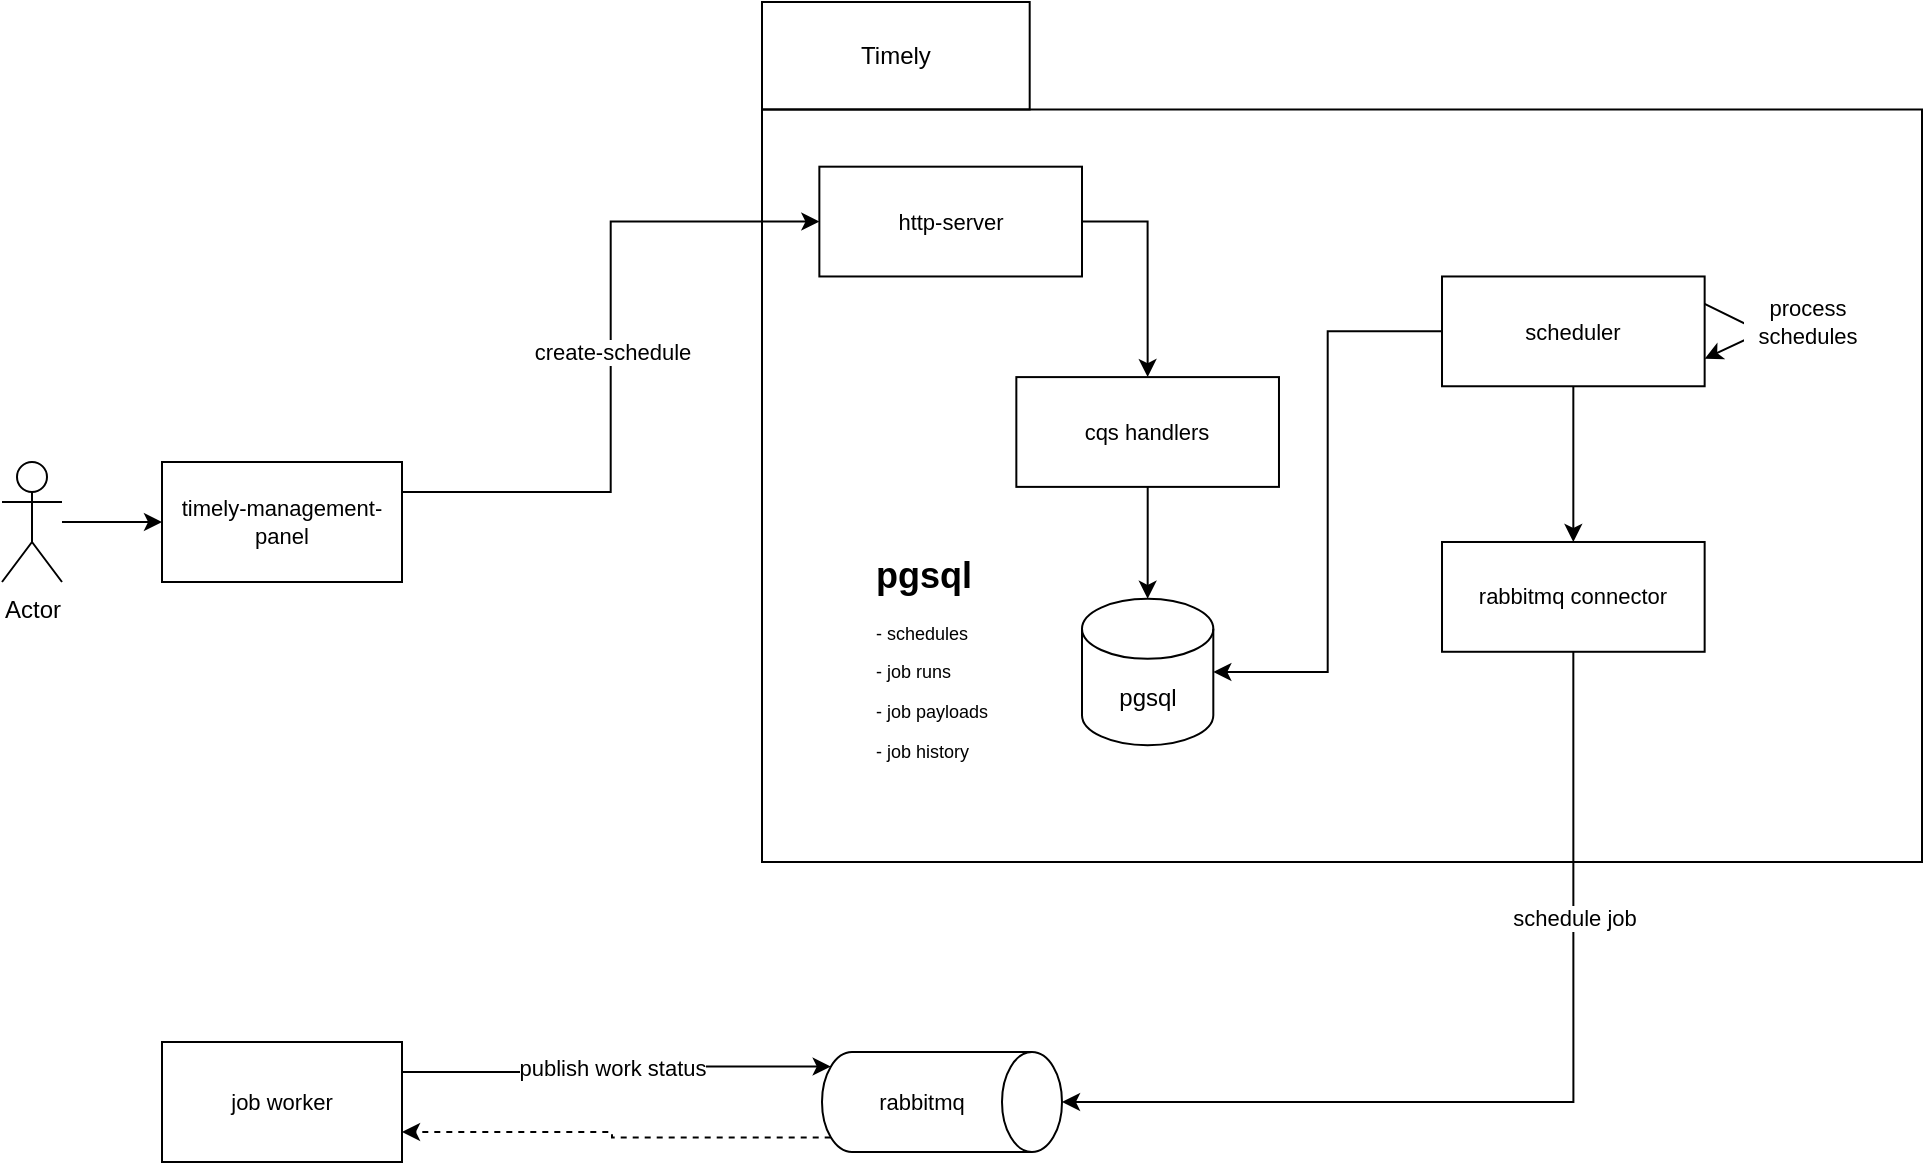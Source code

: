 <mxfile>
    <diagram id="3lQZYn48X0rW2t_yjUFa" name="Page-1">
        <mxGraphModel dx="1179" dy="786" grid="1" gridSize="10" guides="1" tooltips="1" connect="1" arrows="1" fold="1" page="1" pageScale="1" pageWidth="850" pageHeight="1100" math="0" shadow="0">
            <root>
                <mxCell id="0"/>
                <mxCell id="1" parent="0"/>
                <mxCell id="7" style="edgeStyle=orthogonalEdgeStyle;html=1;rounded=0;curved=0;entryX=0;entryY=0.5;entryDx=0;entryDy=0;exitX=1;exitY=0.25;exitDx=0;exitDy=0;" parent="1" source="2" target="11" edge="1">
                    <mxGeometry relative="1" as="geometry">
                        <mxPoint x="510" y="364.399" as="targetPoint"/>
                        <mxPoint x="370" y="359.999" as="sourcePoint"/>
                    </mxGeometry>
                </mxCell>
                <mxCell id="13" value="create-schedule" style="edgeLabel;html=1;align=center;verticalAlign=middle;resizable=0;points=[];" parent="7" vertex="1" connectable="0">
                    <mxGeometry x="0.017" relative="1" as="geometry">
                        <mxPoint as="offset"/>
                    </mxGeometry>
                </mxCell>
                <mxCell id="2" value="timely-management-panel" style="rounded=0;whiteSpace=wrap;html=1;fontSize=11;" parent="1" vertex="1">
                    <mxGeometry x="210" y="290" width="120" height="60" as="geometry"/>
                </mxCell>
                <mxCell id="6" style="edgeStyle=none;html=1;entryX=0;entryY=0.5;entryDx=0;entryDy=0;" parent="1" source="3" target="2" edge="1">
                    <mxGeometry relative="1" as="geometry"/>
                </mxCell>
                <mxCell id="3" value="Actor" style="shape=umlActor;verticalLabelPosition=bottom;verticalAlign=top;html=1;outlineConnect=0;" parent="1" vertex="1">
                    <mxGeometry x="130" y="290" width="30" height="60" as="geometry"/>
                </mxCell>
                <mxCell id="10" value="" style="group" parent="1" vertex="1" connectable="0">
                    <mxGeometry x="510" y="60" width="580" height="430" as="geometry"/>
                </mxCell>
                <mxCell id="8" value="" style="rounded=0;whiteSpace=wrap;html=1;fontSize=11;labelBackgroundColor=none;textOpacity=0;glass=0;fillColor=none;" parent="10" vertex="1">
                    <mxGeometry y="53.75" width="580" height="376.25" as="geometry"/>
                </mxCell>
                <mxCell id="9" value="Timely" style="text;html=1;align=center;verticalAlign=middle;whiteSpace=wrap;rounded=0;strokeColor=default;" parent="10" vertex="1">
                    <mxGeometry width="133.846" height="53.75" as="geometry"/>
                </mxCell>
                <mxCell id="11" value="http-server" style="rounded=0;whiteSpace=wrap;html=1;fontSize=11;" parent="10" vertex="1">
                    <mxGeometry x="28.68" y="82.34" width="131.321" height="54.894" as="geometry"/>
                </mxCell>
                <mxCell id="14" value="scheduler" style="rounded=0;whiteSpace=wrap;html=1;fontSize=11;" parent="10" vertex="1">
                    <mxGeometry x="340.005" y="137.234" width="131.321" height="54.894" as="geometry"/>
                </mxCell>
                <mxCell id="15" value="pgsql" style="shape=cylinder3;whiteSpace=wrap;html=1;boundedLbl=1;backgroundOutline=1;size=15;" parent="10" vertex="1">
                    <mxGeometry x="160.0" y="298.4" width="65.66" height="73.191" as="geometry"/>
                </mxCell>
                <mxCell id="16" style="edgeStyle=orthogonalEdgeStyle;html=1;entryX=0.5;entryY=0;entryDx=0;entryDy=0;rounded=0;curved=0;exitX=1;exitY=0.5;exitDx=0;exitDy=0;" parent="10" source="11" target="18" edge="1">
                    <mxGeometry relative="1" as="geometry"/>
                </mxCell>
                <mxCell id="17" style="edgeStyle=orthogonalEdgeStyle;shape=connector;curved=0;rounded=0;html=1;entryX=1;entryY=0.5;entryDx=0;entryDy=0;entryPerimeter=0;strokeColor=default;align=center;verticalAlign=middle;fontFamily=Helvetica;fontSize=11;fontColor=default;labelBackgroundColor=default;endArrow=classic;" parent="10" source="14" target="15" edge="1">
                    <mxGeometry relative="1" as="geometry"/>
                </mxCell>
                <mxCell id="18" value="cqs handlers" style="rounded=0;whiteSpace=wrap;html=1;fontSize=11;" parent="10" vertex="1">
                    <mxGeometry x="127.17" y="187.55" width="131.321" height="54.894" as="geometry"/>
                </mxCell>
                <mxCell id="19" style="edgeStyle=orthogonalEdgeStyle;shape=connector;curved=0;rounded=0;html=1;entryX=0.5;entryY=0;entryDx=0;entryDy=0;entryPerimeter=0;strokeColor=default;align=center;verticalAlign=middle;fontFamily=Helvetica;fontSize=11;fontColor=default;labelBackgroundColor=default;endArrow=classic;" parent="10" source="18" target="15" edge="1">
                    <mxGeometry relative="1" as="geometry"/>
                </mxCell>
                <mxCell id="36" value="rabbitmq connector" style="rounded=0;whiteSpace=wrap;html=1;fontSize=11;" parent="10" vertex="1">
                    <mxGeometry x="340.005" y="269.996" width="131.321" height="54.894" as="geometry"/>
                </mxCell>
                <mxCell id="37" style="edgeStyle=none;html=1;entryX=0.5;entryY=0;entryDx=0;entryDy=0;" edge="1" parent="10" source="14" target="36">
                    <mxGeometry relative="1" as="geometry"/>
                </mxCell>
                <mxCell id="45" style="edgeStyle=orthogonalEdgeStyle;shape=connector;rounded=0;html=1;exitX=1;exitY=0.25;exitDx=0;exitDy=0;entryX=1;entryY=0.75;entryDx=0;entryDy=0;strokeColor=default;align=center;verticalAlign=middle;fontFamily=Helvetica;fontSize=11;fontColor=default;labelBackgroundColor=default;endArrow=classic;" edge="1" parent="10" source="14" target="14">
                    <mxGeometry relative="1" as="geometry">
                        <Array as="points">
                            <mxPoint x="500" y="165"/>
                        </Array>
                    </mxGeometry>
                </mxCell>
                <mxCell id="46" value="process schedules" style="text;html=1;align=center;verticalAlign=middle;whiteSpace=wrap;rounded=0;fontFamily=Helvetica;fontSize=11;fontColor=default;labelBackgroundColor=default;" vertex="1" parent="10">
                    <mxGeometry x="489.996" y="146.383" width="65.66" height="27.447" as="geometry"/>
                </mxCell>
                <mxCell id="51" value="&lt;h1 style=&quot;margin-top: 0px;&quot;&gt;pgsql&lt;/h1&gt;&lt;p&gt;- schedules&lt;/p&gt;&lt;p&gt;- job runs&lt;/p&gt;&lt;p&gt;- job payloads&lt;/p&gt;&lt;p&gt;- job history&lt;/p&gt;" style="text;html=1;whiteSpace=wrap;overflow=hidden;rounded=0;fontFamily=Helvetica;fontSize=9;labelBackgroundColor=none;fillColor=none;" vertex="1" parent="10">
                    <mxGeometry x="55" y="270" width="105" height="130" as="geometry"/>
                </mxCell>
                <mxCell id="20" value="job worker" style="rounded=0;whiteSpace=wrap;html=1;fontSize=11;" parent="1" vertex="1">
                    <mxGeometry x="210" y="580" width="120" height="60" as="geometry"/>
                </mxCell>
                <mxCell id="24" value="" style="group" parent="1" vertex="1" connectable="0">
                    <mxGeometry x="540" y="585" width="120" height="50" as="geometry"/>
                </mxCell>
                <mxCell id="22" value="" style="shape=cylinder3;whiteSpace=wrap;html=1;boundedLbl=1;backgroundOutline=1;size=15;fontFamily=Helvetica;fontSize=11;fontColor=default;labelBackgroundColor=default;rotation=90;" parent="24" vertex="1">
                    <mxGeometry x="35" y="-35" width="50" height="120" as="geometry"/>
                </mxCell>
                <mxCell id="23" value="rabbitmq" style="text;html=1;align=center;verticalAlign=middle;whiteSpace=wrap;rounded=0;fontFamily=Helvetica;fontSize=11;fontColor=default;labelBackgroundColor=default;" parent="24" vertex="1">
                    <mxGeometry x="20" y="10" width="60" height="30" as="geometry"/>
                </mxCell>
                <mxCell id="40" style="edgeStyle=orthogonalEdgeStyle;html=1;entryX=0.5;entryY=0;entryDx=0;entryDy=0;entryPerimeter=0;rounded=0;exitX=0.5;exitY=1;exitDx=0;exitDy=0;" edge="1" parent="1" source="36" target="22">
                    <mxGeometry relative="1" as="geometry"/>
                </mxCell>
                <mxCell id="47" value="schedule job" style="edgeLabel;html=1;align=center;verticalAlign=middle;resizable=0;points=[];fontFamily=Helvetica;fontSize=11;fontColor=default;labelBackgroundColor=default;" vertex="1" connectable="0" parent="40">
                    <mxGeometry x="-0.448" relative="1" as="geometry">
                        <mxPoint as="offset"/>
                    </mxGeometry>
                </mxCell>
                <mxCell id="42" style="edgeStyle=orthogonalEdgeStyle;shape=connector;rounded=0;html=1;entryX=1;entryY=0.75;entryDx=0;entryDy=0;strokeColor=default;align=center;verticalAlign=middle;fontFamily=Helvetica;fontSize=11;fontColor=default;labelBackgroundColor=default;endArrow=classic;dashed=1;exitX=0.855;exitY=1;exitDx=0;exitDy=-4.35;exitPerimeter=0;" edge="1" parent="1" source="22" target="20">
                    <mxGeometry relative="1" as="geometry"/>
                </mxCell>
                <mxCell id="48" style="edgeStyle=orthogonalEdgeStyle;shape=connector;rounded=0;html=1;entryX=0.145;entryY=1;entryDx=0;entryDy=-4.35;entryPerimeter=0;strokeColor=default;align=center;verticalAlign=middle;fontFamily=Helvetica;fontSize=11;fontColor=default;labelBackgroundColor=default;endArrow=classic;exitX=1;exitY=0.25;exitDx=0;exitDy=0;" edge="1" parent="1" source="20" target="22">
                    <mxGeometry relative="1" as="geometry"/>
                </mxCell>
                <mxCell id="49" value="publish work status" style="edgeLabel;html=1;align=center;verticalAlign=middle;resizable=0;points=[];fontFamily=Helvetica;fontSize=11;fontColor=default;labelBackgroundColor=default;" vertex="1" connectable="0" parent="48">
                    <mxGeometry x="-0.014" relative="1" as="geometry">
                        <mxPoint as="offset"/>
                    </mxGeometry>
                </mxCell>
            </root>
        </mxGraphModel>
    </diagram>
</mxfile>
